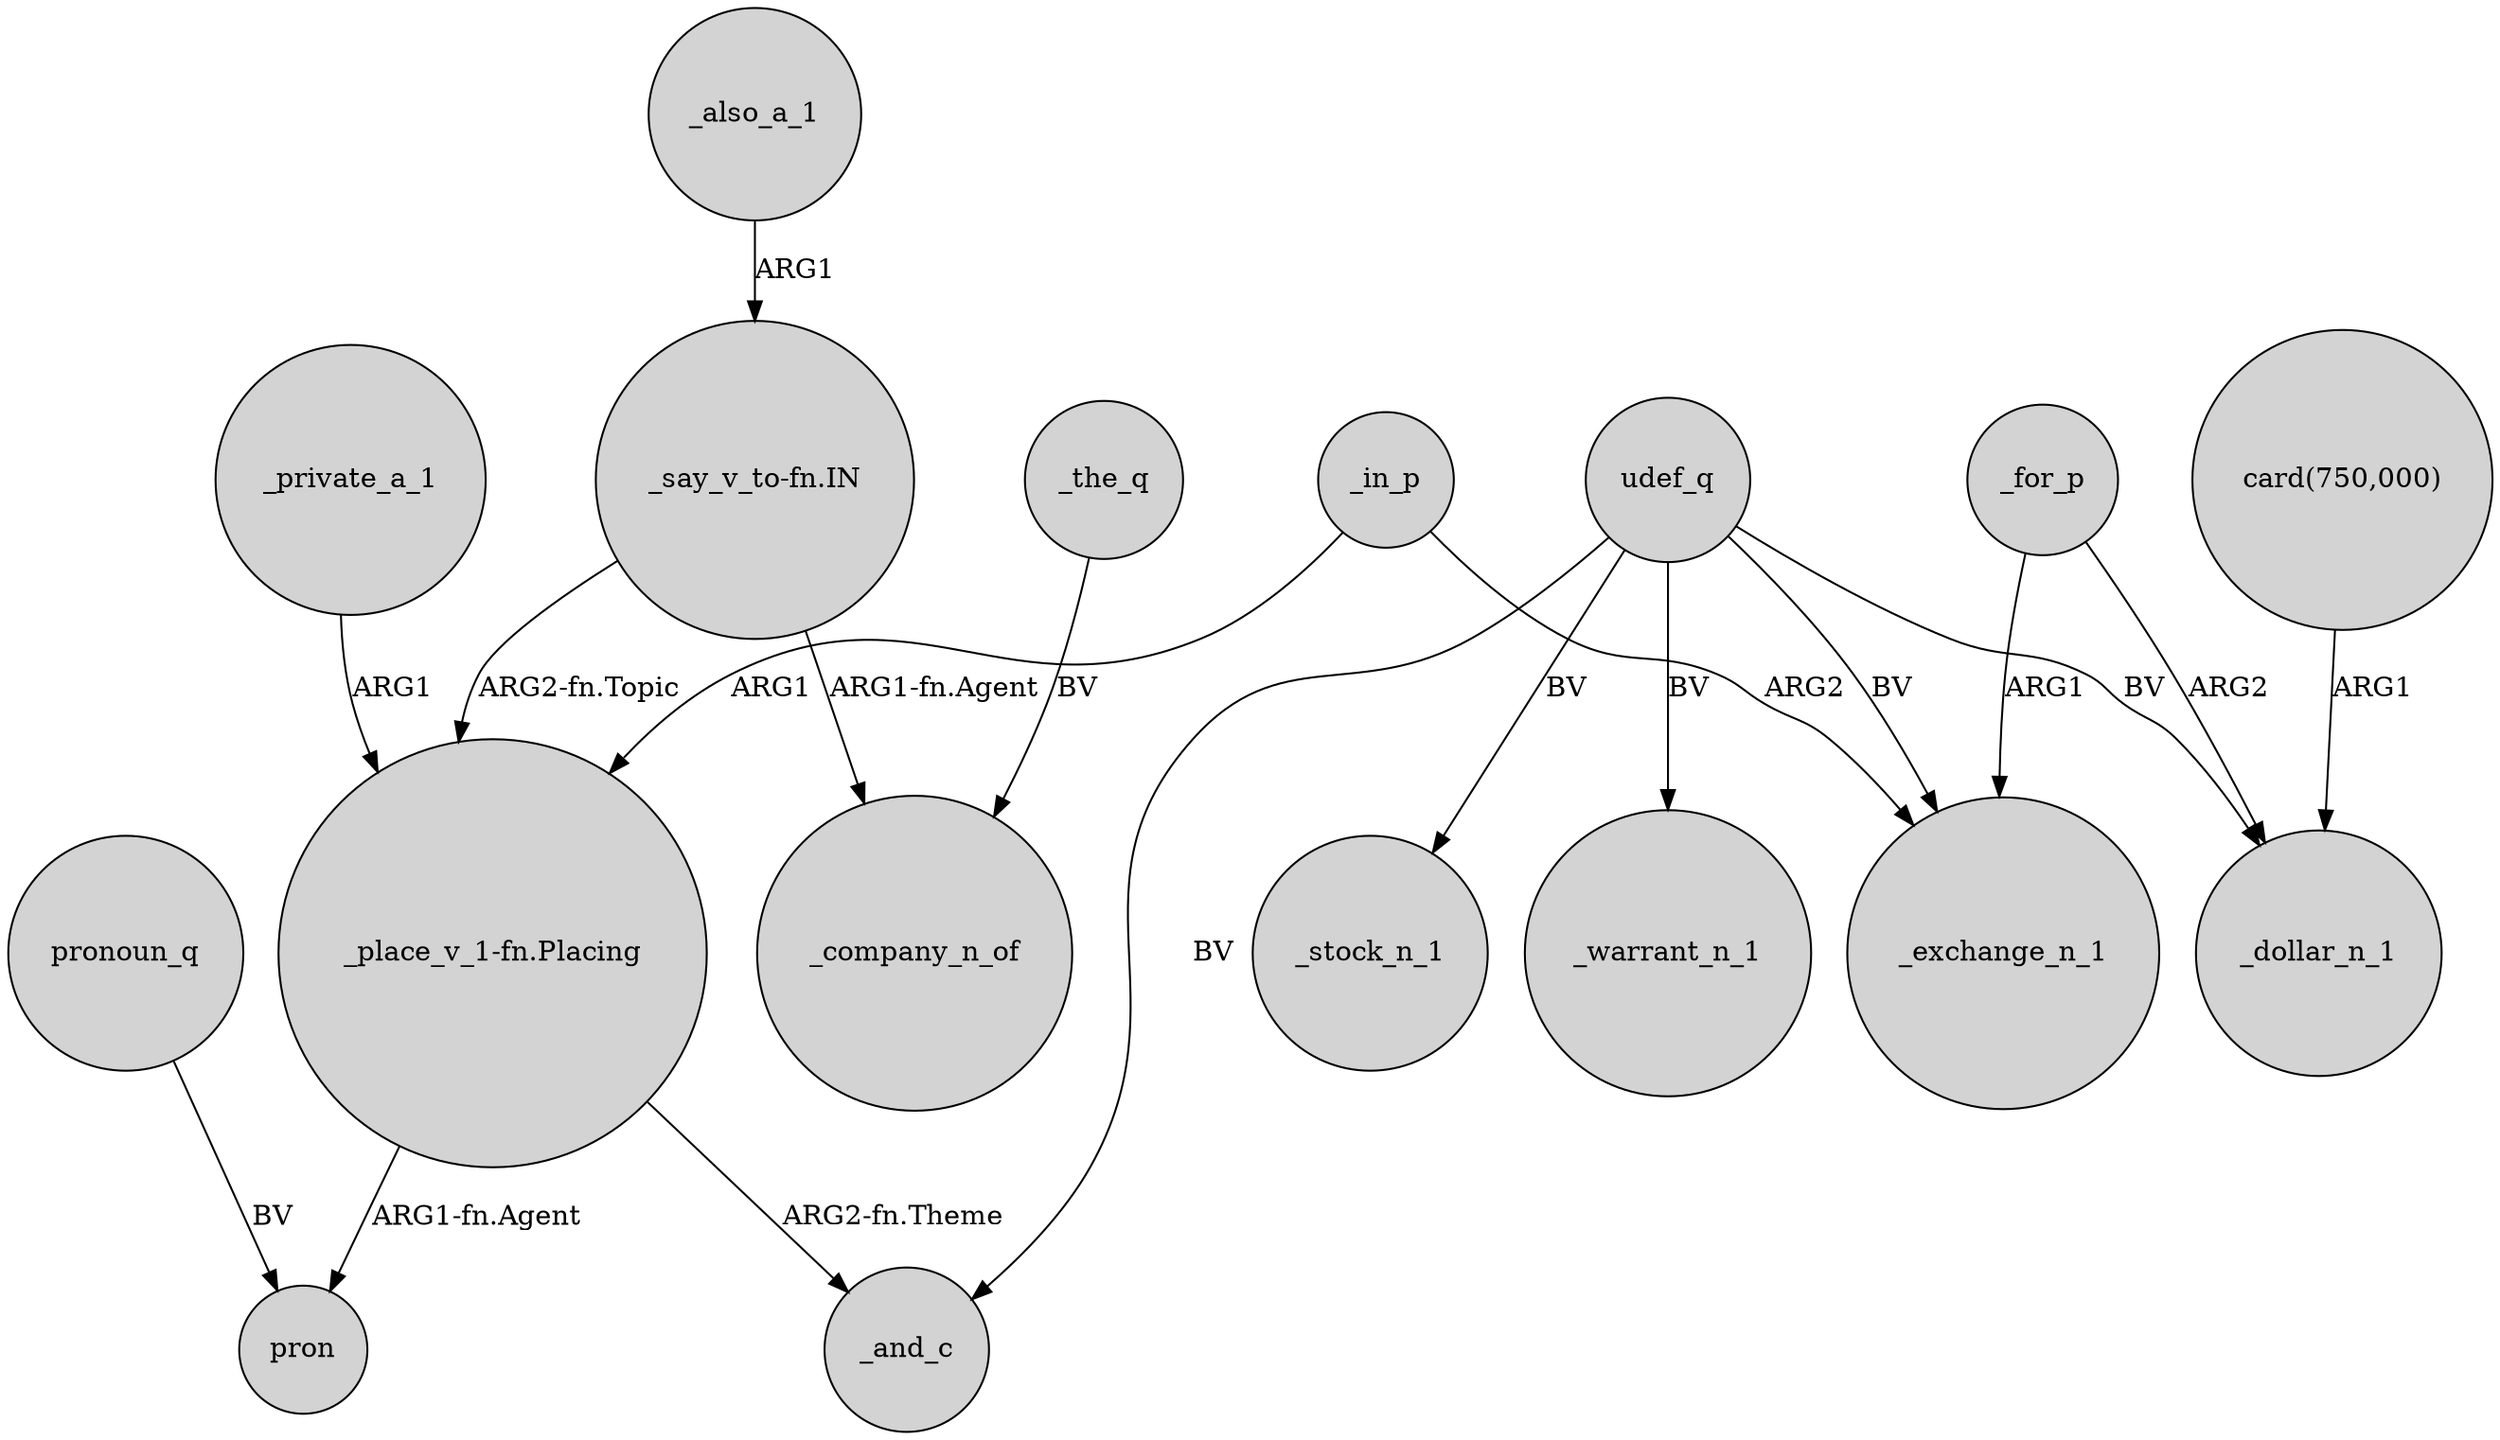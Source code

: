 digraph {
	node [shape=circle style=filled]
	"_place_v_1-fn.Placing" -> pron [label="ARG1-fn.Agent"]
	"_say_v_to-fn.IN" -> _company_n_of [label="ARG1-fn.Agent"]
	"_place_v_1-fn.Placing" -> _and_c [label="ARG2-fn.Theme"]
	udef_q -> _stock_n_1 [label=BV]
	udef_q -> _warrant_n_1 [label=BV]
	_in_p -> _exchange_n_1 [label=ARG2]
	_also_a_1 -> "_say_v_to-fn.IN" [label=ARG1]
	_for_p -> _exchange_n_1 [label=ARG1]
	"card(750,000)" -> _dollar_n_1 [label=ARG1]
	udef_q -> _exchange_n_1 [label=BV]
	_for_p -> _dollar_n_1 [label=ARG2]
	udef_q -> _and_c [label=BV]
	_the_q -> _company_n_of [label=BV]
	_private_a_1 -> "_place_v_1-fn.Placing" [label=ARG1]
	"_say_v_to-fn.IN" -> "_place_v_1-fn.Placing" [label="ARG2-fn.Topic"]
	udef_q -> _dollar_n_1 [label=BV]
	_in_p -> "_place_v_1-fn.Placing" [label=ARG1]
	pronoun_q -> pron [label=BV]
}
